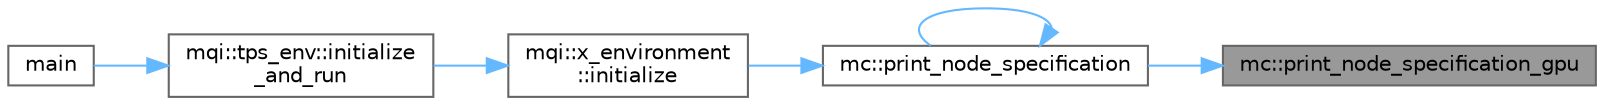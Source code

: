 digraph "mc::print_node_specification_gpu"
{
 // LATEX_PDF_SIZE
  bgcolor="transparent";
  edge [fontname=Helvetica,fontsize=10,labelfontname=Helvetica,labelfontsize=10];
  node [fontname=Helvetica,fontsize=10,shape=box,height=0.2,width=0.4];
  rankdir="RL";
  Node1 [id="Node000001",label="mc::print_node_specification_gpu",height=0.2,width=0.4,color="gray40", fillcolor="grey60", style="filled", fontcolor="black",tooltip="CUDA device function to print the specifications of a node on the GPU."];
  Node1 -> Node2 [id="edge1_Node000001_Node000002",dir="back",color="steelblue1",style="solid",tooltip=" "];
  Node2 [id="Node000002",label="mc::print_node_specification",height=0.2,width=0.4,color="grey40", fillcolor="white", style="filled",URL="$namespacemc.html#ac8af900126bcee7a5ca597eb68cb635f",tooltip="CUDA kernel to print the specifications of a node and its children."];
  Node2 -> Node3 [id="edge2_Node000002_Node000003",dir="back",color="steelblue1",style="solid",tooltip=" "];
  Node3 [id="Node000003",label="mqi::x_environment\l::initialize",height=0.2,width=0.4,color="grey40", fillcolor="white", style="filled",URL="$classmqi_1_1x__environment.html#adb56b2f835fedd10befb49bd5f44883b",tooltip="Initializes the simulation environment."];
  Node3 -> Node4 [id="edge3_Node000003_Node000004",dir="back",color="steelblue1",style="solid",tooltip=" "];
  Node4 [id="Node000004",label="mqi::tps_env::initialize\l_and_run",height=0.2,width=0.4,color="grey40", fillcolor="white", style="filled",URL="$classmqi_1_1tps__env.html#ab99846553d1f27bb6b0f7b8ad10aaaaf",tooltip="Initializes and runs the simulation for all specified beams."];
  Node4 -> Node5 [id="edge4_Node000004_Node000005",dir="back",color="steelblue1",style="solid",tooltip=" "];
  Node5 [id="Node000005",label="main",height=0.2,width=0.4,color="grey40", fillcolor="white", style="filled",URL="$tps__env_8cpp.html#a0ddf1224851353fc92bfbff6f499fa97",tooltip="The main function for the TPS environment executable."];
  Node2 -> Node2 [id="edge5_Node000002_Node000002",dir="back",color="steelblue1",style="solid",tooltip=" "];
}
